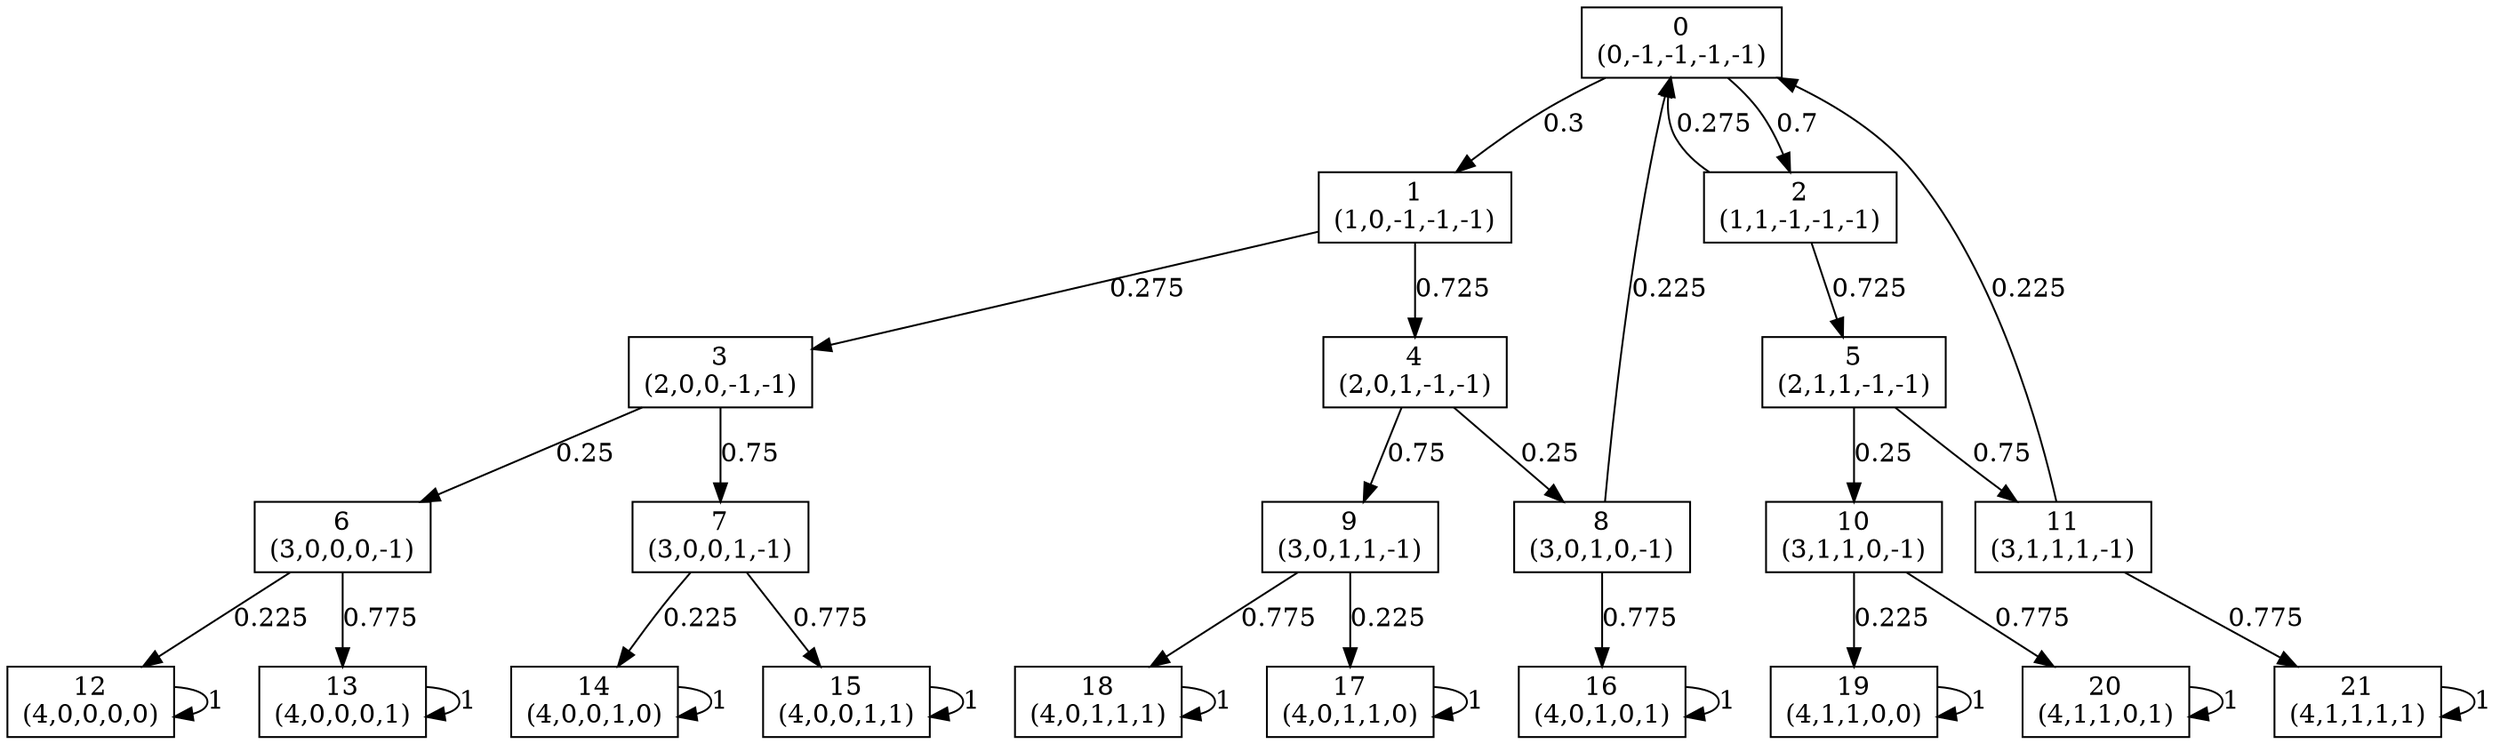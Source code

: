 digraph P {
node [shape=box];
0 -> 1 [ label="0.3" ];
0 -> 2 [ label="0.7" ];
1 -> 3 [ label="0.275" ];
1 -> 4 [ label="0.725" ];
2 -> 0 [ label="0.275" ];
2 -> 5 [ label="0.725" ];
3 -> 6 [ label="0.25" ];
3 -> 7 [ label="0.75" ];
4 -> 8 [ label="0.25" ];
4 -> 9 [ label="0.75" ];
5 -> 10 [ label="0.25" ];
5 -> 11 [ label="0.75" ];
6 -> 12 [ label="0.225" ];
6 -> 13 [ label="0.775" ];
7 -> 14 [ label="0.225" ];
7 -> 15 [ label="0.775" ];
8 -> 0 [ label="0.225" ];
8 -> 16 [ label="0.775" ];
9 -> 17 [ label="0.225" ];
9 -> 18 [ label="0.775" ];
10 -> 19 [ label="0.225" ];
10 -> 20 [ label="0.775" ];
11 -> 0 [ label="0.225" ];
11 -> 21 [ label="0.775" ];
12 -> 12 [ label="1" ];
13 -> 13 [ label="1" ];
14 -> 14 [ label="1" ];
15 -> 15 [ label="1" ];
16 -> 16 [ label="1" ];
17 -> 17 [ label="1" ];
18 -> 18 [ label="1" ];
19 -> 19 [ label="1" ];
20 -> 20 [ label="1" ];
21 -> 21 [ label="1" ];
0 [label="0\n(0,-1,-1,-1,-1)"];
1 [label="1\n(1,0,-1,-1,-1)"];
2 [label="2\n(1,1,-1,-1,-1)"];
3 [label="3\n(2,0,0,-1,-1)"];
4 [label="4\n(2,0,1,-1,-1)"];
5 [label="5\n(2,1,1,-1,-1)"];
6 [label="6\n(3,0,0,0,-1)"];
7 [label="7\n(3,0,0,1,-1)"];
8 [label="8\n(3,0,1,0,-1)"];
9 [label="9\n(3,0,1,1,-1)"];
10 [label="10\n(3,1,1,0,-1)"];
11 [label="11\n(3,1,1,1,-1)"];
12 [label="12\n(4,0,0,0,0)"];
13 [label="13\n(4,0,0,0,1)"];
14 [label="14\n(4,0,0,1,0)"];
15 [label="15\n(4,0,0,1,1)"];
16 [label="16\n(4,0,1,0,1)"];
17 [label="17\n(4,0,1,1,0)"];
18 [label="18\n(4,0,1,1,1)"];
19 [label="19\n(4,1,1,0,0)"];
20 [label="20\n(4,1,1,0,1)"];
21 [label="21\n(4,1,1,1,1)"];
}
